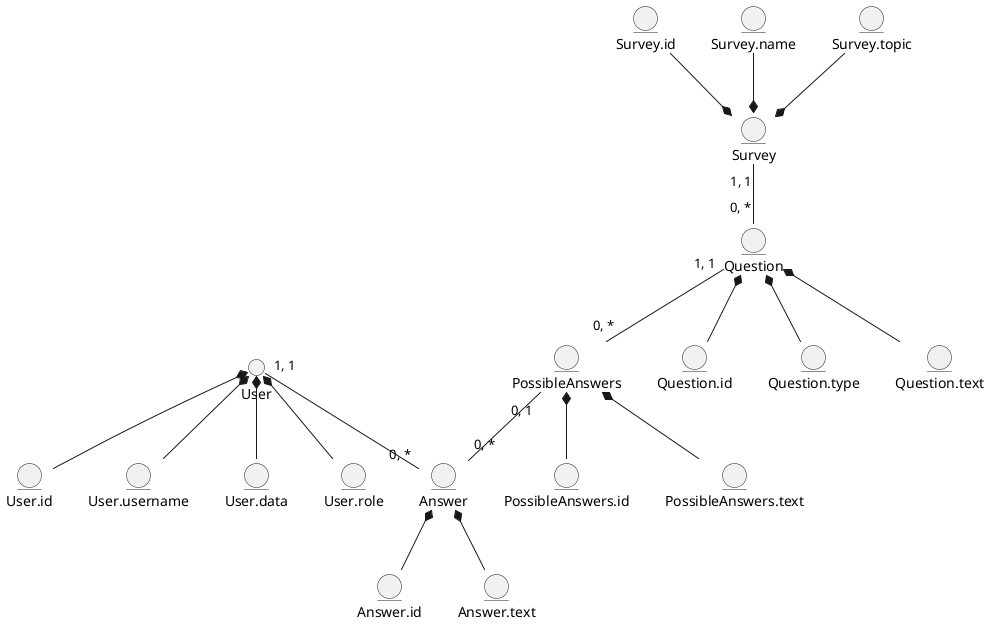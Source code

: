 @startuml
'entity User
  entity User.id
  entity User.username
  entity User.data
  entity User.role

  entity Survey
  entity Survey.id
  entity Survey.name
  entity Survey.topic

  entity Question
  entity Question.id
  entity Question.type
  entity Question.text

  entity Answer
  entity Answer.id
  entity Answer.text

  entity PossibleAnswers
  entity PossibleAnswers.id
  entity PossibleAnswers.text


  Question "0, *" -u- "1, 1" Survey
  Answer "0, *" -u- "0, 1" PossibleAnswers
  Answer "0, *" -u- "1, 1" User
  PossibleAnswers "0, *" -u- "1, 1" Question


  User.id -u-* User
  User.username -u-* User
  User.role -u-* User
  User.data -u-* User



  Survey.id -d-* Survey
  Survey.name -d-* Survey
  Survey.topic -d-* Survey

  Question.id -u-* Question
  Question.type -u-* Question
  Question.text -u-* Question

  Answer.id -u-* Answer
  Answer.text -u-* Answer

  PossibleAnswers.id -u-* PossibleAnswers
  PossibleAnswers.text -u-* PossibleAnswers
@enduml